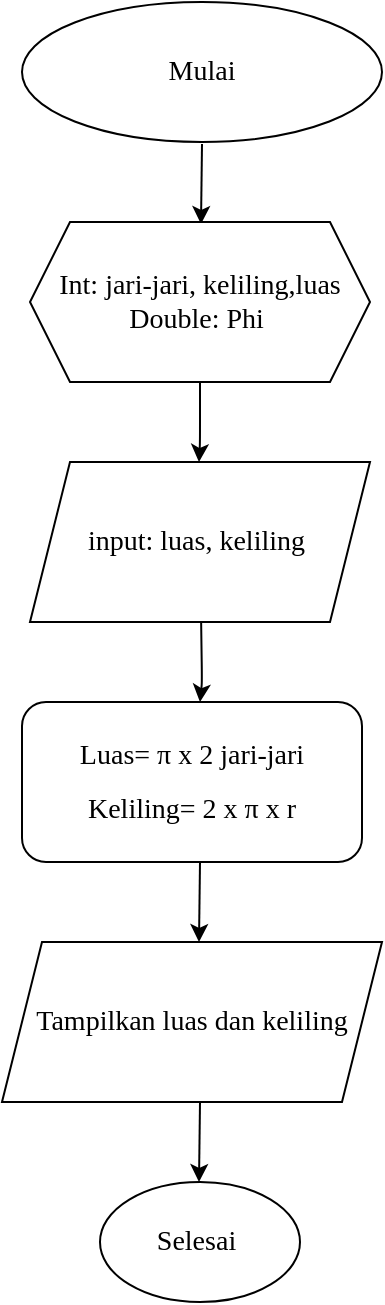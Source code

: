 <mxfile>
    <diagram id="qieujq5351n7-VMsfDkd" name="Page-1">
        <mxGraphModel dx="792" dy="445" grid="1" gridSize="10" guides="1" tooltips="1" connect="1" arrows="1" fold="1" page="1" pageScale="1" pageWidth="850" pageHeight="1100" math="0" shadow="0">
            <root>
                <mxCell id="0"/>
                <mxCell id="1" parent="0"/>
                <mxCell id="2" value="Mulai" style="ellipse;whiteSpace=wrap;html=1;fontFamily=Times New Roman;fontSize=14;" vertex="1" parent="1">
                    <mxGeometry x="190" y="10" width="180" height="70" as="geometry"/>
                </mxCell>
                <mxCell id="3" value="" style="endArrow=classic;html=1;" edge="1" parent="1">
                    <mxGeometry width="50" height="50" relative="1" as="geometry">
                        <mxPoint x="280" y="81" as="sourcePoint"/>
                        <mxPoint x="279.5" y="121" as="targetPoint"/>
                        <Array as="points"/>
                    </mxGeometry>
                </mxCell>
                <mxCell id="4" value="Int: jari-jari, keliling,luas&lt;br&gt;Double: Phi&amp;nbsp;&lt;span style=&quot;color: rgba(0, 0, 0, 0); font-family: monospace; font-size: 0px; text-align: start;&quot;&gt;%3CmxGraphModel%3E%3Croot%3E%3CmxCell%20id%3D%220%22%2F%3E%3CmxCell%20id%3D%221%22%20parent%3D%220%22%2F%3E%3CmxCell%20id%3D%222%22%20value%3D%22input%3A%20panjang%2C%20lebar%26amp%3Bnbsp%3B%22%20style%3D%22shape%3Dparallelogram%3Bperimeter%3DparallelogramPerimeter%3BwhiteSpace%3Dwrap%3Bhtml%3D1%3BfixedSize%3D1%3BfontFamily%3DTimes%20New%20Roman%3BfontSize%3D14%3B%22%20vertex%3D%221%22%20parent%3D%221%22%3E%3CmxGeometry%20x%3D%22194%22%20y%3D%22240%22%20width%3D%22170%22%20height%3D%2280%22%20as%3D%22geometry%22%2F%3E%3C%2FmxCell%3E%3C%2Froot%3E%3C%2FmxGraphModel%3E&lt;/span&gt;" style="shape=hexagon;perimeter=hexagonPerimeter2;whiteSpace=wrap;html=1;fixedSize=1;fontFamily=Times New Roman;fontSize=14;" vertex="1" parent="1">
                    <mxGeometry x="194" y="120" width="170" height="80" as="geometry"/>
                </mxCell>
                <mxCell id="5" value="" style="endArrow=classic;html=1;" edge="1" parent="1">
                    <mxGeometry width="50" height="50" relative="1" as="geometry">
                        <mxPoint x="279" y="200" as="sourcePoint"/>
                        <mxPoint x="278.5" y="240" as="targetPoint"/>
                        <Array as="points">
                            <mxPoint x="279" y="230"/>
                        </Array>
                    </mxGeometry>
                </mxCell>
                <mxCell id="8" value="" style="edgeStyle=none;html=1;" edge="1" parent="1" source="6" target="7">
                    <mxGeometry relative="1" as="geometry">
                        <Array as="points">
                            <mxPoint x="280" y="350"/>
                        </Array>
                    </mxGeometry>
                </mxCell>
                <mxCell id="6" value="input: luas, keliling&amp;nbsp;" style="shape=parallelogram;perimeter=parallelogramPerimeter;whiteSpace=wrap;html=1;fixedSize=1;fontFamily=Times New Roman;fontSize=14;" vertex="1" parent="1">
                    <mxGeometry x="194" y="240" width="170" height="80" as="geometry"/>
                </mxCell>
                <mxCell id="7" value="Luas=&amp;nbsp;π x 2 jari-jari&lt;h1 style=&quot;box-sizing: inherit; border: 0px; font-size: 14px; margin: 0px 0px 10px; outline: 0px; padding: 0px; vertical-align: baseline; clear: both; color: var(--ast-global-color-2); line-height: 1.3em; text-align: start; background-color: rgb(255, 255, 255);&quot; class=&quot;entry-title&quot;&gt;&lt;/h1&gt;Keliling= 2 x&amp;nbsp;π x r" style="rounded=1;whiteSpace=wrap;html=1;fontFamily=Times New Roman;fontSize=14;" vertex="1" parent="1">
                    <mxGeometry x="190" y="360" width="170" height="80" as="geometry"/>
                </mxCell>
                <mxCell id="10" value="Tampilkan luas dan keliling" style="shape=parallelogram;perimeter=parallelogramPerimeter;whiteSpace=wrap;html=1;fixedSize=1;fontFamily=Times New Roman;fontSize=14;" vertex="1" parent="1">
                    <mxGeometry x="180" y="480" width="190" height="80" as="geometry"/>
                </mxCell>
                <mxCell id="11" value="" style="endArrow=classic;html=1;" edge="1" parent="1">
                    <mxGeometry width="50" height="50" relative="1" as="geometry">
                        <mxPoint x="279" y="440" as="sourcePoint"/>
                        <mxPoint x="278.5" y="480" as="targetPoint"/>
                        <Array as="points"/>
                    </mxGeometry>
                </mxCell>
                <mxCell id="12" value="" style="endArrow=classic;html=1;" edge="1" parent="1">
                    <mxGeometry width="50" height="50" relative="1" as="geometry">
                        <mxPoint x="279" y="560" as="sourcePoint"/>
                        <mxPoint x="278.5" y="600" as="targetPoint"/>
                        <Array as="points"/>
                    </mxGeometry>
                </mxCell>
                <mxCell id="13" value="&lt;font style=&quot;font-size: 14px;&quot; face=&quot;Times New Roman&quot;&gt;Selesai&amp;nbsp;&lt;/font&gt;" style="ellipse;whiteSpace=wrap;html=1;" vertex="1" parent="1">
                    <mxGeometry x="229" y="600" width="100" height="60" as="geometry"/>
                </mxCell>
            </root>
        </mxGraphModel>
    </diagram>
</mxfile>